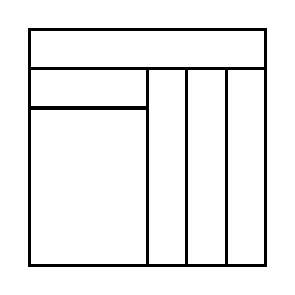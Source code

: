 \begin{tikzpicture}[very thick, scale=.5]
    \draw (0,5) rectangle (6,6);
    \draw (0,4) rectangle (3,5);
    \draw (0,0) rectangle (3,4);
    \draw (3,0) rectangle (4,5);
    \draw (4,0) rectangle (5,5);
    \draw (5,0) rectangle (6,5);
\end{tikzpicture}
